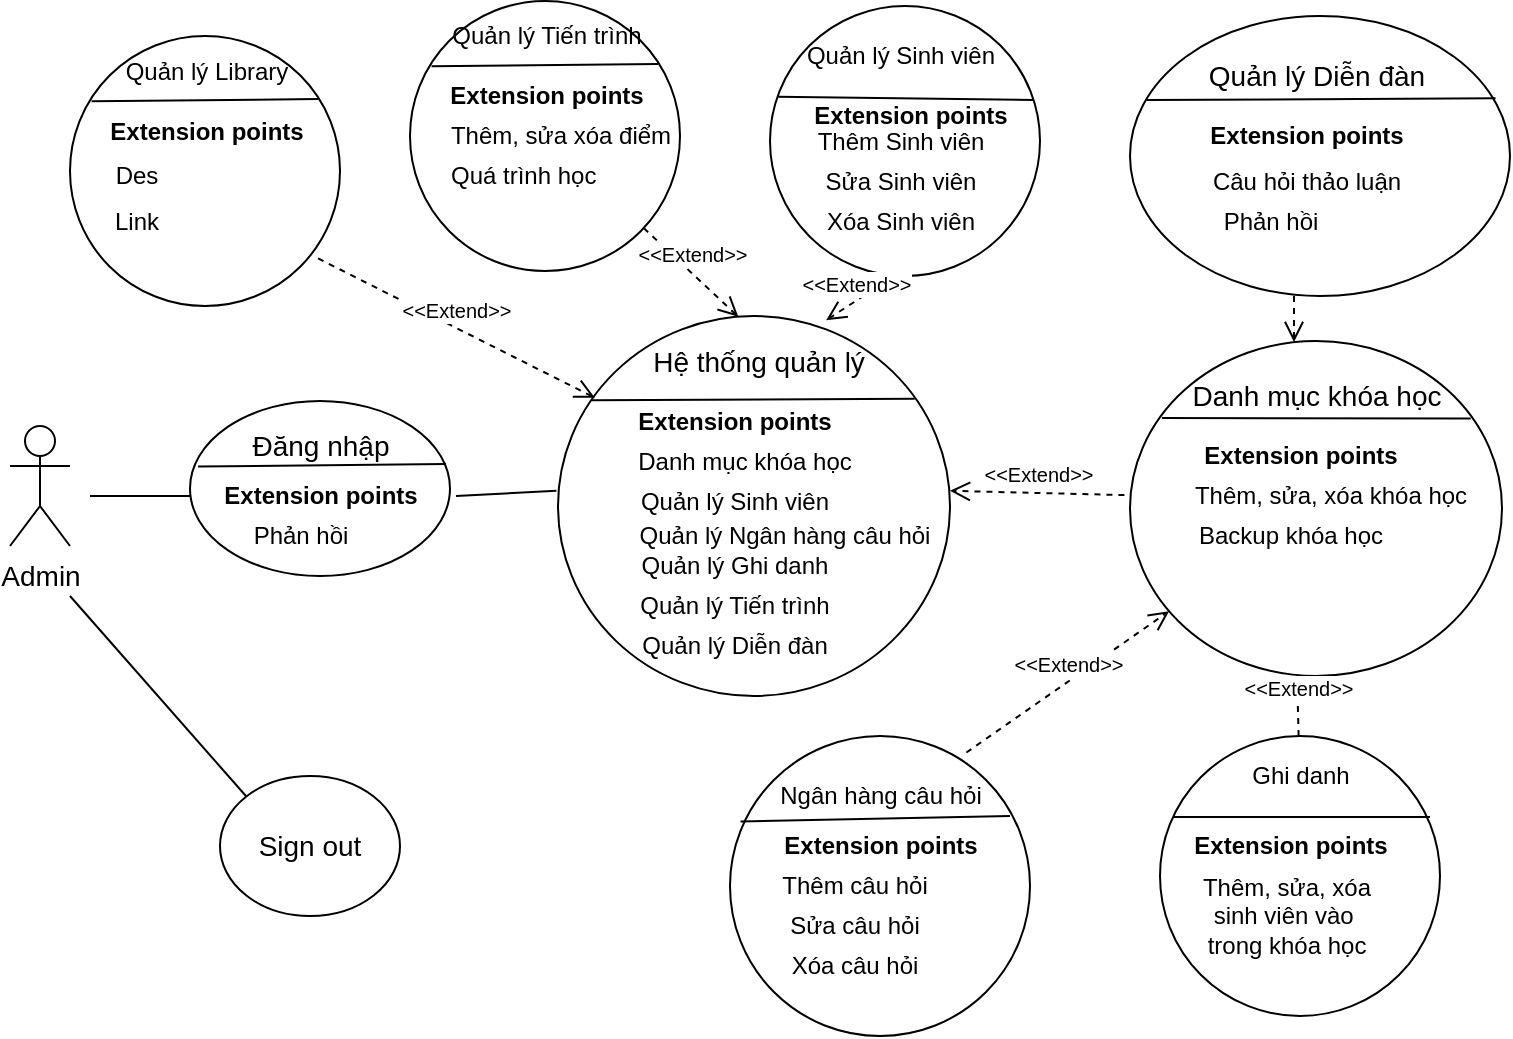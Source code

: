 <mxfile version="15.2.9" type="device"><diagram id="xZJbvAmkxMCfGnLwQ3mf" name="Page-1"><mxGraphModel dx="1038" dy="588" grid="1" gridSize="10" guides="1" tooltips="1" connect="1" arrows="1" fold="1" page="1" pageScale="1" pageWidth="827" pageHeight="1169" math="0" shadow="0"><root><mxCell id="0"/><mxCell id="1" parent="0"/><mxCell id="Abd9H9VdunBP4QsoAOv7-1" value="&lt;font style=&quot;font-size: 14px&quot;&gt;Admin&lt;/font&gt;" style="shape=umlActor;verticalLabelPosition=bottom;verticalAlign=top;html=1;outlineConnect=0;" parent="1" vertex="1"><mxGeometry x="40" y="525" width="30" height="60" as="geometry"/></mxCell><mxCell id="Abd9H9VdunBP4QsoAOv7-2" value="" style="ellipse;whiteSpace=wrap;html=1;" parent="1" vertex="1"><mxGeometry x="130" y="512.5" width="130" height="87.5" as="geometry"/></mxCell><mxCell id="Abd9H9VdunBP4QsoAOv7-3" value="" style="endArrow=none;html=1;exitX=0.031;exitY=0.374;exitDx=0;exitDy=0;exitPerimeter=0;" parent="1" source="Abd9H9VdunBP4QsoAOv7-2" edge="1"><mxGeometry width="50" height="50" relative="1" as="geometry"><mxPoint x="390" y="610" as="sourcePoint"/><mxPoint x="258" y="544" as="targetPoint"/></mxGeometry></mxCell><mxCell id="Abd9H9VdunBP4QsoAOv7-4" value="&lt;font style=&quot;font-size: 14px&quot;&gt;Đăng nhập&lt;/font&gt;" style="text;html=1;align=center;verticalAlign=middle;resizable=0;points=[];autosize=1;strokeColor=none;fillColor=none;" parent="1" vertex="1"><mxGeometry x="155" y="525" width="80" height="20" as="geometry"/></mxCell><mxCell id="Abd9H9VdunBP4QsoAOv7-5" value="&lt;font size=&quot;1&quot;&gt;&lt;b style=&quot;font-size: 12px&quot;&gt;Extension points&lt;/b&gt;&lt;/font&gt;" style="text;html=1;align=center;verticalAlign=middle;resizable=0;points=[];autosize=1;strokeColor=none;fillColor=none;" parent="1" vertex="1"><mxGeometry x="140" y="550" width="110" height="20" as="geometry"/></mxCell><mxCell id="Abd9H9VdunBP4QsoAOv7-6" value="Phản hồi" style="text;html=1;align=center;verticalAlign=middle;resizable=0;points=[];autosize=1;strokeColor=none;fillColor=none;" parent="1" vertex="1"><mxGeometry x="155" y="570" width="60" height="20" as="geometry"/></mxCell><mxCell id="Abd9H9VdunBP4QsoAOv7-7" value="&lt;font style=&quot;font-size: 14px&quot;&gt;Sign out&lt;/font&gt;" style="ellipse;whiteSpace=wrap;html=1;" parent="1" vertex="1"><mxGeometry x="145" y="700" width="90" height="70" as="geometry"/></mxCell><mxCell id="Abd9H9VdunBP4QsoAOv7-9" value="" style="ellipse;whiteSpace=wrap;html=1;" parent="1" vertex="1"><mxGeometry x="314" y="470" width="196" height="190" as="geometry"/></mxCell><mxCell id="Abd9H9VdunBP4QsoAOv7-13" value="&lt;font style=&quot;font-size: 14px&quot;&gt;Hệ thống quản lý&lt;/font&gt;" style="text;html=1;align=center;verticalAlign=middle;resizable=0;points=[];autosize=1;strokeColor=none;fillColor=none;" parent="1" vertex="1"><mxGeometry x="354" y="482.5" width="120" height="20" as="geometry"/></mxCell><mxCell id="Abd9H9VdunBP4QsoAOv7-14" value="&lt;font size=&quot;1&quot;&gt;&lt;b style=&quot;font-size: 12px&quot;&gt;Extension points&lt;/b&gt;&lt;/font&gt;" style="text;html=1;align=center;verticalAlign=middle;resizable=0;points=[];autosize=1;strokeColor=none;fillColor=none;" parent="1" vertex="1"><mxGeometry x="347" y="512.5" width="110" height="20" as="geometry"/></mxCell><mxCell id="Abd9H9VdunBP4QsoAOv7-15" value="Danh mục khóa học" style="text;html=1;align=center;verticalAlign=middle;resizable=0;points=[];autosize=1;strokeColor=none;fillColor=none;" parent="1" vertex="1"><mxGeometry x="347" y="532.5" width="120" height="20" as="geometry"/></mxCell><mxCell id="Abd9H9VdunBP4QsoAOv7-16" value="Quản lý Ngân hàng câu hỏi" style="text;html=1;align=center;verticalAlign=middle;resizable=0;points=[];autosize=1;strokeColor=none;fillColor=none;" parent="1" vertex="1"><mxGeometry x="347" y="570" width="160" height="20" as="geometry"/></mxCell><mxCell id="Abd9H9VdunBP4QsoAOv7-18" value="Quản lý Sinh viên" style="text;html=1;align=center;verticalAlign=middle;resizable=0;points=[];autosize=1;strokeColor=none;fillColor=none;" parent="1" vertex="1"><mxGeometry x="347" y="552.5" width="110" height="20" as="geometry"/></mxCell><mxCell id="Abd9H9VdunBP4QsoAOv7-20" value="" style="endArrow=none;html=1;" parent="1" edge="1"><mxGeometry width="50" height="50" relative="1" as="geometry"><mxPoint x="80" y="560" as="sourcePoint"/><mxPoint x="130" y="560" as="targetPoint"/></mxGeometry></mxCell><mxCell id="Abd9H9VdunBP4QsoAOv7-21" value="" style="endArrow=none;html=1;exitX=0;exitY=0;exitDx=0;exitDy=0;" parent="1" source="Abd9H9VdunBP4QsoAOv7-7" edge="1"><mxGeometry width="50" height="50" relative="1" as="geometry"><mxPoint x="390" y="610" as="sourcePoint"/><mxPoint x="70" y="610" as="targetPoint"/></mxGeometry></mxCell><mxCell id="Abd9H9VdunBP4QsoAOv7-22" value="" style="endArrow=none;html=1;entryX=-0.004;entryY=0.46;entryDx=0;entryDy=0;entryPerimeter=0;" parent="1" target="Abd9H9VdunBP4QsoAOv7-9" edge="1"><mxGeometry width="50" height="50" relative="1" as="geometry"><mxPoint x="263" y="560" as="sourcePoint"/><mxPoint x="310" y="560" as="targetPoint"/></mxGeometry></mxCell><mxCell id="Abd9H9VdunBP4QsoAOv7-23" value="" style="ellipse;whiteSpace=wrap;html=1;" parent="1" vertex="1"><mxGeometry x="600" y="482.5" width="186" height="167.5" as="geometry"/></mxCell><mxCell id="Abd9H9VdunBP4QsoAOv7-24" value="" style="endArrow=none;html=1;entryX=0.916;entryY=0.231;entryDx=0;entryDy=0;entryPerimeter=0;" parent="1" target="Abd9H9VdunBP4QsoAOv7-23" edge="1"><mxGeometry width="50" height="50" relative="1" as="geometry"><mxPoint x="616" y="521" as="sourcePoint"/><mxPoint x="726" y="560" as="targetPoint"/></mxGeometry></mxCell><mxCell id="Abd9H9VdunBP4QsoAOv7-25" value="&lt;span style=&quot;font-size: 14px&quot;&gt;Danh mục khóa học&lt;/span&gt;" style="text;html=1;align=center;verticalAlign=middle;resizable=0;points=[];autosize=1;strokeColor=none;fillColor=none;" parent="1" vertex="1"><mxGeometry x="623" y="500" width="140" height="20" as="geometry"/></mxCell><mxCell id="Abd9H9VdunBP4QsoAOv7-26" value="&lt;font size=&quot;1&quot;&gt;&lt;b style=&quot;font-size: 12px&quot;&gt;Extension points&lt;/b&gt;&lt;/font&gt;" style="text;html=1;align=center;verticalAlign=middle;resizable=0;points=[];autosize=1;strokeColor=none;fillColor=none;" parent="1" vertex="1"><mxGeometry x="630" y="530" width="110" height="20" as="geometry"/></mxCell><mxCell id="Abd9H9VdunBP4QsoAOv7-27" value="Quản lý Ghi danh" style="text;html=1;align=center;verticalAlign=middle;resizable=0;points=[];autosize=1;strokeColor=none;fillColor=none;" parent="1" vertex="1"><mxGeometry x="347" y="585" width="110" height="20" as="geometry"/></mxCell><mxCell id="Abd9H9VdunBP4QsoAOv7-28" value="Thêm, sửa, xóa khóa học" style="text;html=1;align=center;verticalAlign=middle;resizable=0;points=[];autosize=1;strokeColor=none;fillColor=none;" parent="1" vertex="1"><mxGeometry x="625" y="550" width="150" height="20" as="geometry"/></mxCell><mxCell id="Abd9H9VdunBP4QsoAOv7-29" value="Backup khóa học" style="text;html=1;align=center;verticalAlign=middle;resizable=0;points=[];autosize=1;strokeColor=none;fillColor=none;" parent="1" vertex="1"><mxGeometry x="625" y="570" width="110" height="20" as="geometry"/></mxCell><mxCell id="Abd9H9VdunBP4QsoAOv7-33" value="" style="ellipse;whiteSpace=wrap;html=1;aspect=fixed;" parent="1" vertex="1"><mxGeometry x="400" y="680" width="150" height="150" as="geometry"/></mxCell><mxCell id="Abd9H9VdunBP4QsoAOv7-34" value="" style="endArrow=none;html=1;exitX=0.035;exitY=0.285;exitDx=0;exitDy=0;exitPerimeter=0;" parent="1" source="Abd9H9VdunBP4QsoAOv7-33" edge="1"><mxGeometry width="50" height="50" relative="1" as="geometry"><mxPoint x="420" y="720" as="sourcePoint"/><mxPoint x="540" y="720" as="targetPoint"/></mxGeometry></mxCell><mxCell id="Abd9H9VdunBP4QsoAOv7-35" value="&lt;font style=&quot;font-size: 12px&quot;&gt;Ngân hàng câu hỏi&lt;/font&gt;" style="text;html=1;align=center;verticalAlign=middle;resizable=0;points=[];autosize=1;strokeColor=none;fillColor=none;" parent="1" vertex="1"><mxGeometry x="415" y="700" width="120" height="20" as="geometry"/></mxCell><mxCell id="Abd9H9VdunBP4QsoAOv7-36" value="Thêm câu hỏi" style="text;html=1;align=center;verticalAlign=middle;resizable=0;points=[];autosize=1;strokeColor=none;fillColor=none;" parent="1" vertex="1"><mxGeometry x="417" y="745" width="90" height="20" as="geometry"/></mxCell><mxCell id="Abd9H9VdunBP4QsoAOv7-37" value="&lt;font size=&quot;1&quot;&gt;&lt;b style=&quot;font-size: 12px&quot;&gt;Extension points&lt;/b&gt;&lt;/font&gt;" style="text;html=1;align=center;verticalAlign=middle;resizable=0;points=[];autosize=1;strokeColor=none;fillColor=none;" parent="1" vertex="1"><mxGeometry x="420" y="725" width="110" height="20" as="geometry"/></mxCell><mxCell id="Abd9H9VdunBP4QsoAOv7-38" value="Sửa câu hỏi" style="text;html=1;align=center;verticalAlign=middle;resizable=0;points=[];autosize=1;strokeColor=none;fillColor=none;" parent="1" vertex="1"><mxGeometry x="422" y="765" width="80" height="20" as="geometry"/></mxCell><mxCell id="Abd9H9VdunBP4QsoAOv7-40" value="" style="ellipse;whiteSpace=wrap;html=1;aspect=fixed;" parent="1" vertex="1"><mxGeometry x="615" y="680" width="140" height="140" as="geometry"/></mxCell><mxCell id="Abd9H9VdunBP4QsoAOv7-43" value="" style="endArrow=none;html=1;entryX=0.964;entryY=0.289;entryDx=0;entryDy=0;entryPerimeter=0;exitX=0.05;exitY=0.289;exitDx=0;exitDy=0;exitPerimeter=0;" parent="1" source="Abd9H9VdunBP4QsoAOv7-40" target="Abd9H9VdunBP4QsoAOv7-40" edge="1"><mxGeometry width="50" height="50" relative="1" as="geometry"><mxPoint x="390" y="590" as="sourcePoint"/><mxPoint x="440" y="540" as="targetPoint"/></mxGeometry></mxCell><mxCell id="Abd9H9VdunBP4QsoAOv7-46" value="&lt;font size=&quot;1&quot;&gt;&lt;b style=&quot;font-size: 12px&quot;&gt;Extension points&lt;/b&gt;&lt;/font&gt;" style="text;html=1;align=center;verticalAlign=middle;resizable=0;points=[];autosize=1;strokeColor=none;fillColor=none;" parent="1" vertex="1"><mxGeometry x="625" y="725" width="110" height="20" as="geometry"/></mxCell><mxCell id="Abd9H9VdunBP4QsoAOv7-47" value="Thêm, sửa, xóa&lt;br&gt;sinh viên vào&amp;nbsp; &lt;br&gt;trong khóa học" style="text;html=1;align=center;verticalAlign=middle;resizable=0;points=[];autosize=1;strokeColor=none;fillColor=none;" parent="1" vertex="1"><mxGeometry x="628" y="745" width="100" height="50" as="geometry"/></mxCell><mxCell id="Abd9H9VdunBP4QsoAOv7-50" value="" style="ellipse;whiteSpace=wrap;html=1;" parent="1" vertex="1"><mxGeometry x="600" y="320" width="190" height="140" as="geometry"/></mxCell><mxCell id="Abd9H9VdunBP4QsoAOv7-52" value="" style="endArrow=none;html=1;entryX=0.962;entryY=0.294;entryDx=0;entryDy=0;entryPerimeter=0;exitX=0.044;exitY=0.3;exitDx=0;exitDy=0;exitPerimeter=0;" parent="1" source="Abd9H9VdunBP4QsoAOv7-50" target="Abd9H9VdunBP4QsoAOv7-50" edge="1"><mxGeometry width="50" height="50" relative="1" as="geometry"><mxPoint x="390" y="590" as="sourcePoint"/><mxPoint x="440" y="540" as="targetPoint"/></mxGeometry></mxCell><mxCell id="Abd9H9VdunBP4QsoAOv7-53" value="&lt;span style=&quot;font-size: 14px&quot;&gt;Quản lý Diễn đàn&lt;/span&gt;" style="text;html=1;align=center;verticalAlign=middle;resizable=0;points=[];autosize=1;strokeColor=none;fillColor=none;" parent="1" vertex="1"><mxGeometry x="633" y="340" width="120" height="20" as="geometry"/></mxCell><mxCell id="Abd9H9VdunBP4QsoAOv7-54" value="&lt;font size=&quot;1&quot;&gt;&lt;b style=&quot;font-size: 12px&quot;&gt;Extension points&lt;/b&gt;&lt;/font&gt;" style="text;html=1;align=center;verticalAlign=middle;resizable=0;points=[];autosize=1;strokeColor=none;fillColor=none;" parent="1" vertex="1"><mxGeometry x="633" y="370" width="110" height="20" as="geometry"/></mxCell><mxCell id="Abd9H9VdunBP4QsoAOv7-60" value="" style="ellipse;whiteSpace=wrap;html=1;aspect=fixed;" parent="1" vertex="1"><mxGeometry x="420" y="315" width="135" height="135" as="geometry"/></mxCell><mxCell id="Abd9H9VdunBP4QsoAOv7-65" value="" style="endArrow=none;html=1;exitX=0.027;exitY=0.336;exitDx=0;exitDy=0;exitPerimeter=0;" parent="1" source="Abd9H9VdunBP4QsoAOv7-60" edge="1"><mxGeometry width="50" height="50" relative="1" as="geometry"><mxPoint x="430" y="362" as="sourcePoint"/><mxPoint x="552" y="362" as="targetPoint"/></mxGeometry></mxCell><mxCell id="Abd9H9VdunBP4QsoAOv7-66" value="&lt;font style=&quot;font-size: 12px&quot;&gt;Quản lý Sinh viên&lt;/font&gt;" style="text;html=1;align=center;verticalAlign=middle;resizable=0;points=[];autosize=1;strokeColor=none;fillColor=none;" parent="1" vertex="1"><mxGeometry x="430" y="330" width="110" height="20" as="geometry"/></mxCell><mxCell id="Abd9H9VdunBP4QsoAOv7-67" value="Thêm Sinh viên" style="text;html=1;align=center;verticalAlign=middle;resizable=0;points=[];autosize=1;strokeColor=none;fillColor=none;" parent="1" vertex="1"><mxGeometry x="435" y="372.5" width="100" height="20" as="geometry"/></mxCell><mxCell id="Abd9H9VdunBP4QsoAOv7-68" value="Sửa Sinh viên" style="text;html=1;align=center;verticalAlign=middle;resizable=0;points=[];autosize=1;strokeColor=none;fillColor=none;" parent="1" vertex="1"><mxGeometry x="440" y="392.5" width="90" height="20" as="geometry"/></mxCell><mxCell id="Abd9H9VdunBP4QsoAOv7-69" value="Xóa Sinh viên" style="text;html=1;align=center;verticalAlign=middle;resizable=0;points=[];autosize=1;strokeColor=none;fillColor=none;" parent="1" vertex="1"><mxGeometry x="440" y="412.5" width="90" height="20" as="geometry"/></mxCell><mxCell id="Abd9H9VdunBP4QsoAOv7-70" value="" style="ellipse;whiteSpace=wrap;html=1;aspect=fixed;" parent="1" vertex="1"><mxGeometry x="240" y="312.5" width="135" height="135" as="geometry"/></mxCell><mxCell id="Abd9H9VdunBP4QsoAOv7-72" value="Thêm, sửa xóa điểm" style="text;html=1;align=center;verticalAlign=middle;resizable=0;points=[];autosize=1;strokeColor=none;fillColor=none;" parent="1" vertex="1"><mxGeometry x="250" y="370" width="130" height="20" as="geometry"/></mxCell><mxCell id="Abd9H9VdunBP4QsoAOv7-74" value="" style="endArrow=none;html=1;exitX=0.08;exitY=0.242;exitDx=0;exitDy=0;exitPerimeter=0;" parent="1" source="Abd9H9VdunBP4QsoAOv7-70" edge="1"><mxGeometry width="50" height="50" relative="1" as="geometry"><mxPoint x="390" y="590" as="sourcePoint"/><mxPoint x="364" y="344" as="targetPoint"/></mxGeometry></mxCell><mxCell id="Abd9H9VdunBP4QsoAOv7-75" value="Quản lý Tiến trình" style="text;html=1;align=center;verticalAlign=middle;resizable=0;points=[];autosize=1;strokeColor=none;fillColor=none;" parent="1" vertex="1"><mxGeometry x="252.5" y="320" width="110" height="20" as="geometry"/></mxCell><mxCell id="Abd9H9VdunBP4QsoAOv7-76" value="Quá trình học&amp;nbsp;" style="text;html=1;align=center;verticalAlign=middle;resizable=0;points=[];autosize=1;strokeColor=none;fillColor=none;" parent="1" vertex="1"><mxGeometry x="252.5" y="390" width="90" height="20" as="geometry"/></mxCell><mxCell id="Abd9H9VdunBP4QsoAOv7-77" value="&lt;font size=&quot;1&quot;&gt;&lt;b style=&quot;font-size: 12px&quot;&gt;Extension points&lt;/b&gt;&lt;/font&gt;" style="text;html=1;align=center;verticalAlign=middle;resizable=0;points=[];autosize=1;strokeColor=none;fillColor=none;" parent="1" vertex="1"><mxGeometry x="252.5" y="350" width="110" height="20" as="geometry"/></mxCell><mxCell id="Abd9H9VdunBP4QsoAOv7-84" value="&lt;font style=&quot;font-size: 10px&quot;&gt;&amp;lt;&amp;lt;Extend&amp;gt;&amp;gt;&lt;/font&gt;" style="html=1;verticalAlign=bottom;endArrow=open;dashed=1;endSize=8;exitX=-0.015;exitY=0.46;exitDx=0;exitDy=0;exitPerimeter=0;entryX=1;entryY=0.46;entryDx=0;entryDy=0;entryPerimeter=0;" parent="1" source="Abd9H9VdunBP4QsoAOv7-23" target="Abd9H9VdunBP4QsoAOv7-9" edge="1"><mxGeometry relative="1" as="geometry"><mxPoint x="450" y="570" as="sourcePoint"/><mxPoint x="370" y="580" as="targetPoint"/></mxGeometry></mxCell><mxCell id="Abd9H9VdunBP4QsoAOv7-85" value="&lt;font style=&quot;font-size: 10px&quot;&gt;&amp;lt;&amp;lt;Extend&amp;gt;&amp;gt;&lt;/font&gt;" style="html=1;verticalAlign=bottom;endArrow=open;dashed=1;endSize=8;entryX=0.449;entryY=0.995;entryDx=0;entryDy=0;entryPerimeter=0;" parent="1" source="Abd9H9VdunBP4QsoAOv7-40" target="Abd9H9VdunBP4QsoAOv7-23" edge="1"><mxGeometry relative="1" as="geometry"><mxPoint x="607.21" y="569.55" as="sourcePoint"/><mxPoint x="480" y="620" as="targetPoint"/></mxGeometry></mxCell><mxCell id="Abd9H9VdunBP4QsoAOv7-86" value="&lt;font style=&quot;font-size: 10px&quot;&gt;&amp;lt;&amp;lt;Extend&amp;gt;&amp;gt;&lt;/font&gt;" style="html=1;verticalAlign=bottom;endArrow=open;dashed=1;endSize=8;exitX=0.788;exitY=0.055;exitDx=0;exitDy=0;exitPerimeter=0;" parent="1" source="Abd9H9VdunBP4QsoAOv7-33" target="Abd9H9VdunBP4QsoAOv7-23" edge="1"><mxGeometry relative="1" as="geometry"><mxPoint x="617.21" y="579.55" as="sourcePoint"/><mxPoint x="520" y="579.55" as="targetPoint"/></mxGeometry></mxCell><mxCell id="Abd9H9VdunBP4QsoAOv7-90" value="" style="html=1;verticalAlign=bottom;endArrow=open;dashed=1;endSize=8;" parent="1" edge="1"><mxGeometry x="-0.147" y="-30" relative="1" as="geometry"><mxPoint x="682" y="460" as="sourcePoint"/><mxPoint x="682" y="483" as="targetPoint"/><Array as="points"/><mxPoint as="offset"/></mxGeometry></mxCell><mxCell id="Abd9H9VdunBP4QsoAOv7-91" value="&lt;font style=&quot;font-size: 10px&quot;&gt;&amp;lt;&amp;lt;Extend&amp;gt;&amp;gt;&lt;/font&gt;" style="html=1;verticalAlign=bottom;endArrow=open;dashed=1;endSize=8;exitX=0.424;exitY=1.024;exitDx=0;exitDy=0;exitPerimeter=0;entryX=0.684;entryY=0.011;entryDx=0;entryDy=0;entryPerimeter=0;" parent="1" source="Abd9H9VdunBP4QsoAOv7-60" target="Abd9H9VdunBP4QsoAOv7-9" edge="1"><mxGeometry relative="1" as="geometry"><mxPoint x="607.21" y="569.55" as="sourcePoint"/><mxPoint x="510" y="569.55" as="targetPoint"/></mxGeometry></mxCell><mxCell id="Abd9H9VdunBP4QsoAOv7-92" value="&lt;font style=&quot;font-size: 10px&quot;&gt;&amp;lt;&amp;lt;Extend&amp;gt;&amp;gt;&lt;/font&gt;" style="html=1;verticalAlign=bottom;endArrow=open;dashed=1;endSize=8;entryX=0.46;entryY=0.002;entryDx=0;entryDy=0;entryPerimeter=0;" parent="1" source="Abd9H9VdunBP4QsoAOv7-70" target="Abd9H9VdunBP4QsoAOv7-9" edge="1"><mxGeometry relative="1" as="geometry"><mxPoint x="617.21" y="579.55" as="sourcePoint"/><mxPoint x="520" y="579.55" as="targetPoint"/></mxGeometry></mxCell><mxCell id="ZZUYP67yZoVpKShNcWvD-6" value="" style="endArrow=none;html=1;entryX=0.91;entryY=0.218;entryDx=0;entryDy=0;exitX=0.086;exitY=0.222;exitDx=0;exitDy=0;exitPerimeter=0;entryPerimeter=0;" parent="1" source="Abd9H9VdunBP4QsoAOv7-9" target="Abd9H9VdunBP4QsoAOv7-9" edge="1"><mxGeometry width="50" height="50" relative="1" as="geometry"><mxPoint x="390" y="590" as="sourcePoint"/><mxPoint x="440" y="540" as="targetPoint"/></mxGeometry></mxCell><mxCell id="ZZUYP67yZoVpKShNcWvD-7" value="Quản lý Tiến trình" style="text;html=1;align=center;verticalAlign=middle;resizable=0;points=[];autosize=1;strokeColor=none;fillColor=none;" parent="1" vertex="1"><mxGeometry x="347" y="605" width="110" height="20" as="geometry"/></mxCell><mxCell id="ZZUYP67yZoVpKShNcWvD-8" value="Quản lý Diễn đàn" style="text;html=1;align=center;verticalAlign=middle;resizable=0;points=[];autosize=1;strokeColor=none;fillColor=none;" parent="1" vertex="1"><mxGeometry x="347" y="625" width="110" height="20" as="geometry"/></mxCell><mxCell id="ZZUYP67yZoVpKShNcWvD-10" value="&lt;font size=&quot;1&quot;&gt;&lt;b style=&quot;font-size: 12px&quot;&gt;Extension points&lt;/b&gt;&lt;/font&gt;" style="text;html=1;align=center;verticalAlign=middle;resizable=0;points=[];autosize=1;strokeColor=none;fillColor=none;" parent="1" vertex="1"><mxGeometry x="435" y="360" width="110" height="20" as="geometry"/></mxCell><mxCell id="ZZUYP67yZoVpKShNcWvD-16" value="Xóa câu hỏi" style="text;html=1;align=center;verticalAlign=middle;resizable=0;points=[];autosize=1;strokeColor=none;fillColor=none;" parent="1" vertex="1"><mxGeometry x="422" y="785" width="80" height="20" as="geometry"/></mxCell><mxCell id="ZZUYP67yZoVpKShNcWvD-17" value="Ghi danh" style="text;html=1;align=center;verticalAlign=middle;resizable=0;points=[];autosize=1;strokeColor=none;fillColor=none;" parent="1" vertex="1"><mxGeometry x="655" y="690" width="60" height="20" as="geometry"/></mxCell><mxCell id="XV2jnzjpJqWWpYiGw69F-1" value="&lt;font style=&quot;font-size: 12px&quot;&gt;Câu hỏi thảo luận&lt;/font&gt;" style="text;html=1;align=center;verticalAlign=middle;resizable=0;points=[];autosize=1;strokeColor=none;fillColor=none;" parent="1" vertex="1"><mxGeometry x="633" y="392.5" width="110" height="20" as="geometry"/></mxCell><mxCell id="XV2jnzjpJqWWpYiGw69F-2" value="Phản hồi" style="text;html=1;align=center;verticalAlign=middle;resizable=0;points=[];autosize=1;strokeColor=none;fillColor=none;" parent="1" vertex="1"><mxGeometry x="640" y="412.5" width="60" height="20" as="geometry"/></mxCell><mxCell id="q97cuSOeB_hJR38Gca7k-3" value="" style="ellipse;whiteSpace=wrap;html=1;aspect=fixed;" vertex="1" parent="1"><mxGeometry x="70" y="330" width="135" height="135" as="geometry"/></mxCell><mxCell id="q97cuSOeB_hJR38Gca7k-4" value="" style="endArrow=none;html=1;exitX=0.08;exitY=0.242;exitDx=0;exitDy=0;exitPerimeter=0;" edge="1" parent="1" source="q97cuSOeB_hJR38Gca7k-3"><mxGeometry width="50" height="50" relative="1" as="geometry"><mxPoint x="220" y="607.5" as="sourcePoint"/><mxPoint x="194" y="361.5" as="targetPoint"/></mxGeometry></mxCell><mxCell id="q97cuSOeB_hJR38Gca7k-5" value="Quản lý Library" style="text;html=1;align=center;verticalAlign=middle;resizable=0;points=[];autosize=1;strokeColor=none;fillColor=none;" vertex="1" parent="1"><mxGeometry x="87.5" y="337.5" width="100" height="20" as="geometry"/></mxCell><mxCell id="q97cuSOeB_hJR38Gca7k-6" value="&lt;font size=&quot;1&quot;&gt;&lt;b style=&quot;font-size: 12px&quot;&gt;Extension points&lt;/b&gt;&lt;/font&gt;" style="text;html=1;align=center;verticalAlign=middle;resizable=0;points=[];autosize=1;strokeColor=none;fillColor=none;" vertex="1" parent="1"><mxGeometry x="82.5" y="367.5" width="110" height="20" as="geometry"/></mxCell><mxCell id="q97cuSOeB_hJR38Gca7k-7" value="Des" style="text;html=1;align=center;verticalAlign=middle;resizable=0;points=[];autosize=1;strokeColor=none;fillColor=none;" vertex="1" parent="1"><mxGeometry x="82.5" y="390" width="40" height="20" as="geometry"/></mxCell><mxCell id="q97cuSOeB_hJR38Gca7k-8" value="Link" style="text;html=1;align=center;verticalAlign=middle;resizable=0;points=[];autosize=1;strokeColor=none;fillColor=none;" vertex="1" parent="1"><mxGeometry x="82.5" y="412.5" width="40" height="20" as="geometry"/></mxCell><mxCell id="q97cuSOeB_hJR38Gca7k-9" value="&lt;font style=&quot;font-size: 10px&quot;&gt;&amp;lt;&amp;lt;Extend&amp;gt;&amp;gt;&lt;/font&gt;" style="html=1;verticalAlign=bottom;endArrow=open;dashed=1;endSize=8;entryX=0.094;entryY=0.215;entryDx=0;entryDy=0;entryPerimeter=0;exitX=0.919;exitY=0.824;exitDx=0;exitDy=0;exitPerimeter=0;" edge="1" parent="1" source="q97cuSOeB_hJR38Gca7k-3" target="Abd9H9VdunBP4QsoAOv7-9"><mxGeometry relative="1" as="geometry"><mxPoint x="366.744" y="436.166" as="sourcePoint"/><mxPoint x="414.16" y="480.38" as="targetPoint"/></mxGeometry></mxCell></root></mxGraphModel></diagram></mxfile>